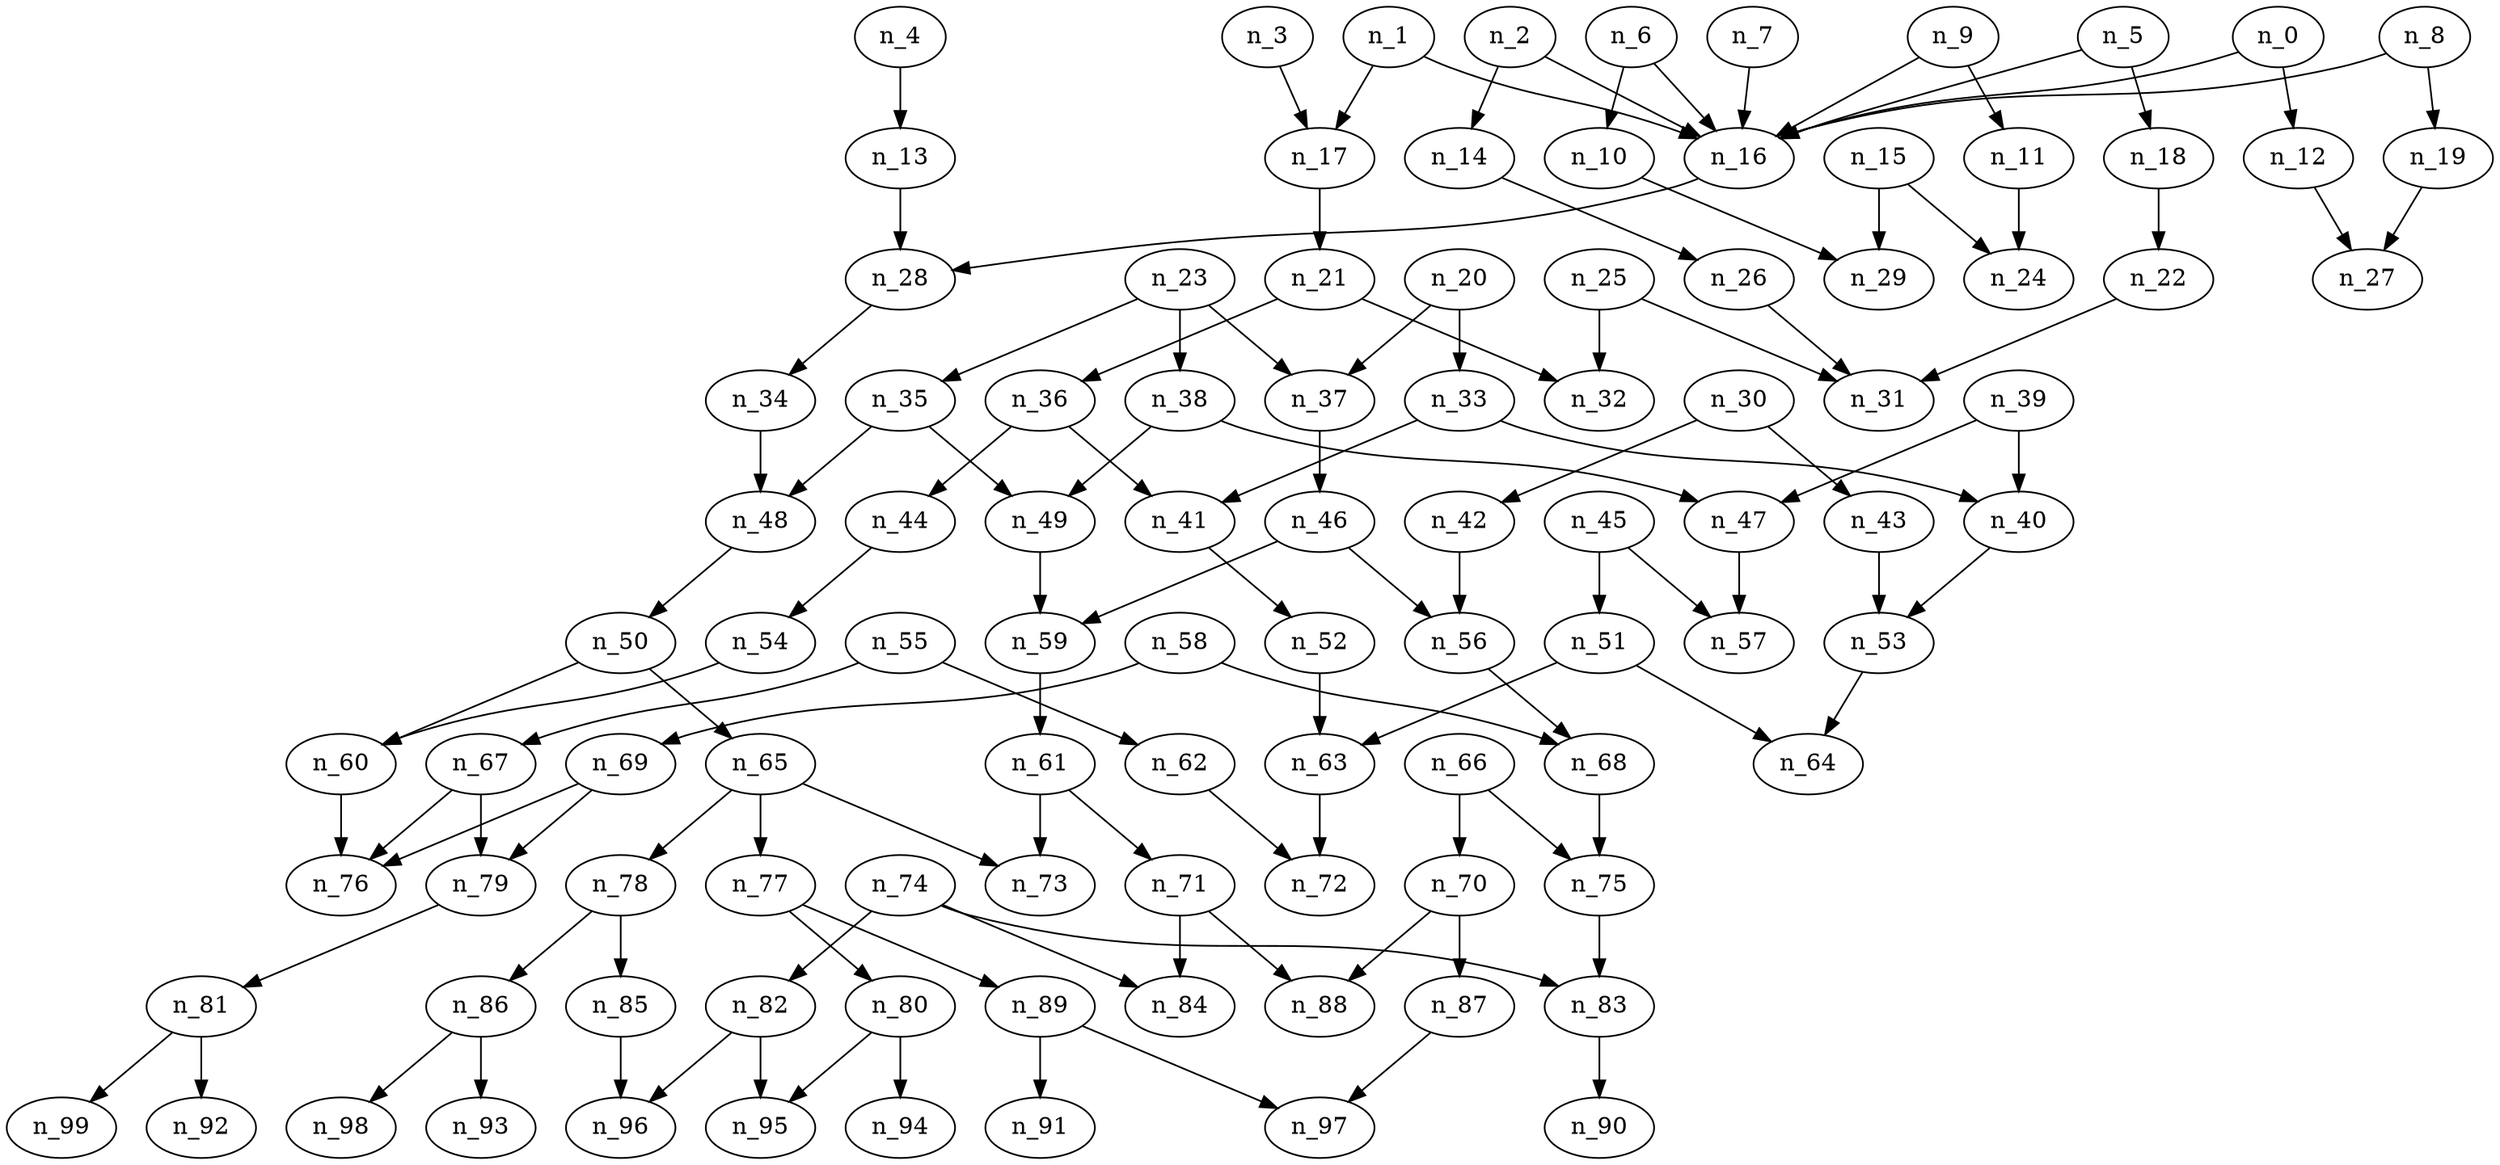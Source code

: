 /*
 * From an sgf file ...
 * generated by $Id: createRandomLayeredGraph.py 83 2014-08-09 19:53:50Z mfms $ on 2015/06/12
 * $Id: createRandomLayeredGraph.py 83 2014-08-09 19:53:50Z mfms $
 * nodes edges layers width_var degree_var seed
 * 100 120 10 0.00 0.00 26
 */
digraph r_100_120_10_0p0_0p0_26 {
 n_0 -> n_16;
 n_0 -> n_12;
 n_1 -> n_16;
 n_1 -> n_17;
 n_2 -> n_16;
 n_2 -> n_14;
 n_3 -> n_17;
 n_4 -> n_13;
 n_5 -> n_16;
 n_5 -> n_18;
 n_6 -> n_16;
 n_6 -> n_10;
 n_7 -> n_16;
 n_8 -> n_16;
 n_8 -> n_19;
 n_9 -> n_16;
 n_9 -> n_11;
 n_10 -> n_29;
 n_11 -> n_24;
 n_12 -> n_27;
 n_13 -> n_28;
 n_14 -> n_26;
 n_15 -> n_29;
 n_15 -> n_24;
 n_16 -> n_28;
 n_17 -> n_21;
 n_18 -> n_22;
 n_19 -> n_27;
 n_20 -> n_37;
 n_20 -> n_33;
 n_21 -> n_36;
 n_21 -> n_32;
 n_22 -> n_31;
 n_23 -> n_35;
 n_23 -> n_38;
 n_23 -> n_37;
 n_25 -> n_32;
 n_25 -> n_31;
 n_26 -> n_31;
 n_28 -> n_34;
 n_30 -> n_42;
 n_30 -> n_43;
 n_33 -> n_41;
 n_33 -> n_40;
 n_34 -> n_48;
 n_35 -> n_48;
 n_35 -> n_49;
 n_36 -> n_44;
 n_36 -> n_41;
 n_37 -> n_46;
 n_38 -> n_47;
 n_38 -> n_49;
 n_39 -> n_47;
 n_39 -> n_40;
 n_40 -> n_53;
 n_41 -> n_52;
 n_42 -> n_56;
 n_43 -> n_53;
 n_44 -> n_54;
 n_45 -> n_57;
 n_45 -> n_51;
 n_46 -> n_59;
 n_46 -> n_56;
 n_47 -> n_57;
 n_48 -> n_50;
 n_49 -> n_59;
 n_50 -> n_60;
 n_50 -> n_65;
 n_51 -> n_64;
 n_51 -> n_63;
 n_52 -> n_63;
 n_53 -> n_64;
 n_54 -> n_60;
 n_55 -> n_67;
 n_55 -> n_62;
 n_56 -> n_68;
 n_58 -> n_68;
 n_58 -> n_69;
 n_59 -> n_61;
 n_60 -> n_76;
 n_61 -> n_73;
 n_61 -> n_71;
 n_62 -> n_72;
 n_63 -> n_72;
 n_65 -> n_73;
 n_65 -> n_78;
 n_65 -> n_77;
 n_66 -> n_70;
 n_66 -> n_75;
 n_67 -> n_76;
 n_67 -> n_79;
 n_68 -> n_75;
 n_69 -> n_76;
 n_69 -> n_79;
 n_70 -> n_88;
 n_70 -> n_87;
 n_71 -> n_84;
 n_71 -> n_88;
 n_74 -> n_84;
 n_74 -> n_83;
 n_74 -> n_82;
 n_75 -> n_83;
 n_77 -> n_80;
 n_77 -> n_89;
 n_78 -> n_86;
 n_78 -> n_85;
 n_79 -> n_81;
 n_80 -> n_95;
 n_80 -> n_94;
 n_81 -> n_99;
 n_81 -> n_92;
 n_82 -> n_96;
 n_82 -> n_95;
 n_83 -> n_90;
 n_85 -> n_96;
 n_86 -> n_98;
 n_86 -> n_93;
 n_87 -> n_97;
 n_89 -> n_97;
 n_89 -> n_91;
}
